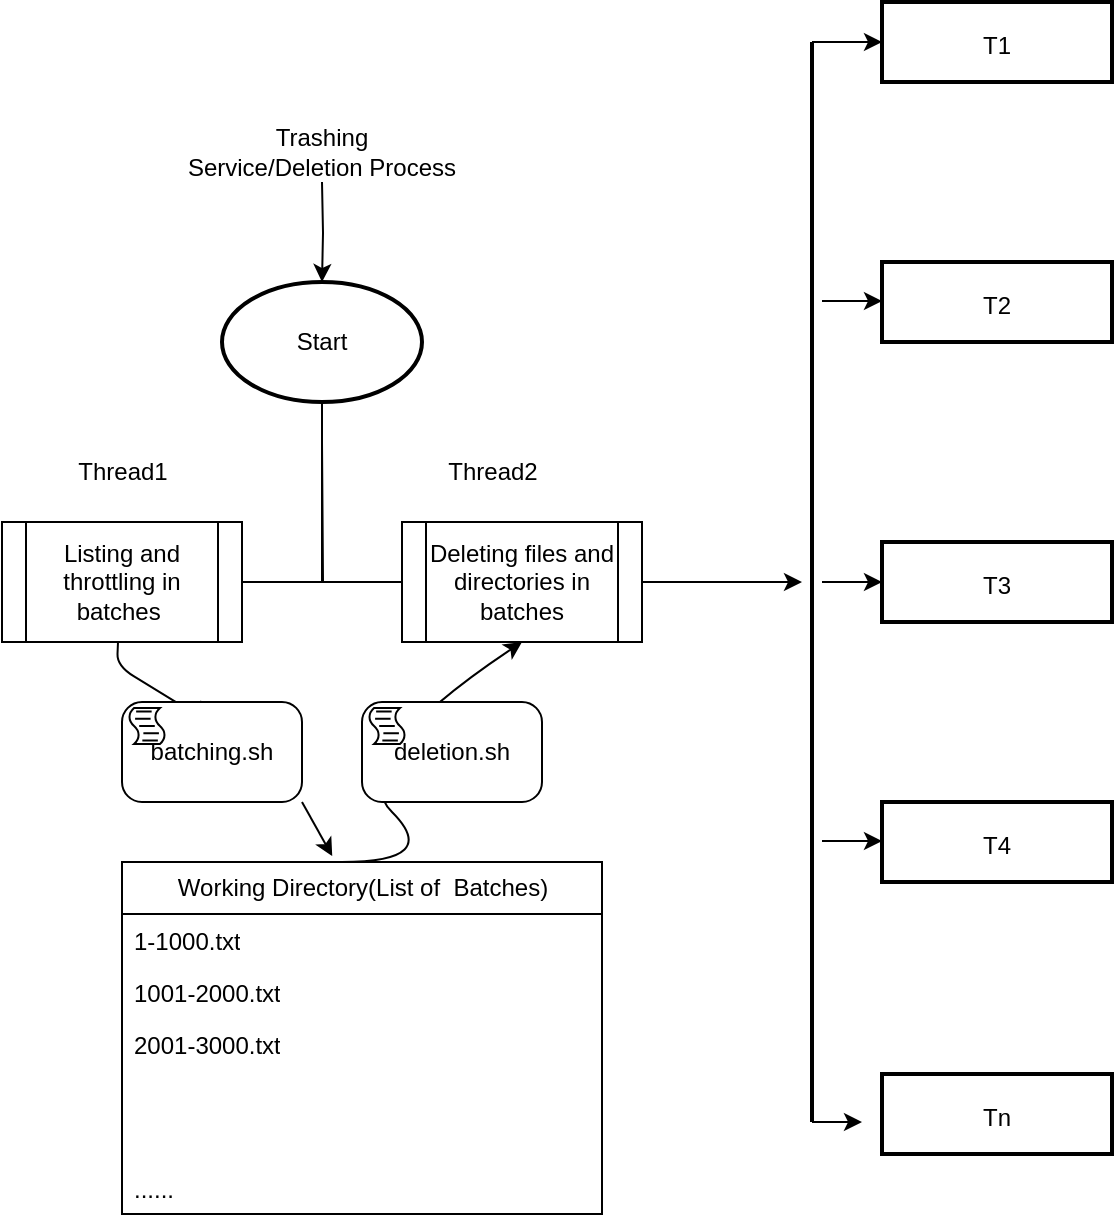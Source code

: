 <mxfile version="21.1.2" type="github">
  <diagram id="C5RBs43oDa-KdzZeNtuy" name="Page-1">
    <mxGraphModel dx="880" dy="1653" grid="1" gridSize="10" guides="1" tooltips="1" connect="1" arrows="1" fold="1" page="1" pageScale="1" pageWidth="827" pageHeight="1169" math="0" shadow="0">
      <root>
        <mxCell id="WIyWlLk6GJQsqaUBKTNV-0" />
        <mxCell id="WIyWlLk6GJQsqaUBKTNV-1" parent="WIyWlLk6GJQsqaUBKTNV-0" />
        <mxCell id="3tZebW2yL0NTeM2Al_U9-28" value="" style="edgeStyle=orthogonalEdgeStyle;rounded=0;orthogonalLoop=1;jettySize=auto;html=1;" parent="WIyWlLk6GJQsqaUBKTNV-1" target="3tZebW2yL0NTeM2Al_U9-27" edge="1">
          <mxGeometry relative="1" as="geometry">
            <mxPoint x="360" y="-1050" as="sourcePoint" />
          </mxGeometry>
        </mxCell>
        <mxCell id="3tZebW2yL0NTeM2Al_U9-27" value="Start" style="strokeWidth=2;html=1;shape=mxgraph.flowchart.start_1;whiteSpace=wrap;" parent="WIyWlLk6GJQsqaUBKTNV-1" vertex="1">
          <mxGeometry x="310" y="-1000" width="100" height="60" as="geometry" />
        </mxCell>
        <mxCell id="3tZebW2yL0NTeM2Al_U9-45" value="" style="edgeStyle=orthogonalEdgeStyle;sourcePerimeterSpacing=0;targetPerimeterSpacing=0;startArrow=none;endArrow=none;rounded=0;targetPortConstraint=eastwest;sourcePortConstraint=northsouth;curved=0;rounded=0;entryX=1;entryY=0.5;entryDx=0;entryDy=0;" parent="WIyWlLk6GJQsqaUBKTNV-1" target="3tZebW2yL0NTeM2Al_U9-88" edge="1">
          <mxGeometry relative="1" as="geometry">
            <mxPoint x="360" y="-920" as="sourcePoint" />
            <mxPoint x="350" y="-850" as="targetPoint" />
          </mxGeometry>
        </mxCell>
        <mxCell id="3tZebW2yL0NTeM2Al_U9-46" value="" style="edgeStyle=orthogonalEdgeStyle;sourcePerimeterSpacing=0;targetPerimeterSpacing=0;startArrow=none;endArrow=none;rounded=0;targetPortConstraint=eastwest;sourcePortConstraint=northsouth;curved=0;rounded=0;exitX=0.5;exitY=1;exitDx=0;exitDy=0;exitPerimeter=0;" parent="WIyWlLk6GJQsqaUBKTNV-1" source="3tZebW2yL0NTeM2Al_U9-27" edge="1">
          <mxGeometry relative="1" as="geometry">
            <mxPoint x="360" y="-920" as="sourcePoint" />
            <mxPoint x="400" y="-850" as="targetPoint" />
            <Array as="points">
              <mxPoint x="360" y="-850" />
            </Array>
          </mxGeometry>
        </mxCell>
        <mxCell id="3tZebW2yL0NTeM2Al_U9-131" value="" style="edgeStyle=orthogonalEdgeStyle;rounded=0;orthogonalLoop=1;jettySize=auto;html=1;" parent="WIyWlLk6GJQsqaUBKTNV-1" source="3tZebW2yL0NTeM2Al_U9-87" target="3tZebW2yL0NTeM2Al_U9-130" edge="1">
          <mxGeometry relative="1" as="geometry" />
        </mxCell>
        <mxCell id="3tZebW2yL0NTeM2Al_U9-87" value="Deleting files and directories in batches" style="shape=process;whiteSpace=wrap;html=1;backgroundOutline=1;" parent="WIyWlLk6GJQsqaUBKTNV-1" vertex="1">
          <mxGeometry x="400" y="-880" width="120" height="60" as="geometry" />
        </mxCell>
        <mxCell id="3tZebW2yL0NTeM2Al_U9-88" value="Listing and throttling in batches&amp;nbsp;" style="shape=process;whiteSpace=wrap;html=1;backgroundOutline=1;" parent="WIyWlLk6GJQsqaUBKTNV-1" vertex="1">
          <mxGeometry x="200" y="-880" width="120" height="60" as="geometry" />
        </mxCell>
        <mxCell id="3tZebW2yL0NTeM2Al_U9-92" value="Working Directory(List of&amp;nbsp; Batches)" style="swimlane;fontStyle=0;childLayout=stackLayout;horizontal=1;startSize=26;fillColor=none;horizontalStack=0;resizeParent=1;resizeParentMax=0;resizeLast=0;collapsible=1;marginBottom=0;html=1;" parent="WIyWlLk6GJQsqaUBKTNV-1" vertex="1">
          <mxGeometry x="260" y="-710" width="240" height="176" as="geometry" />
        </mxCell>
        <mxCell id="3tZebW2yL0NTeM2Al_U9-93" value="1-1000.txt" style="text;strokeColor=none;fillColor=none;align=left;verticalAlign=top;spacingLeft=4;spacingRight=4;overflow=hidden;rotatable=0;points=[[0,0.5],[1,0.5]];portConstraint=eastwest;whiteSpace=wrap;html=1;" parent="3tZebW2yL0NTeM2Al_U9-92" vertex="1">
          <mxGeometry y="26" width="240" height="26" as="geometry" />
        </mxCell>
        <mxCell id="3tZebW2yL0NTeM2Al_U9-94" value="1001-2000.txt" style="text;strokeColor=none;fillColor=none;align=left;verticalAlign=top;spacingLeft=4;spacingRight=4;overflow=hidden;rotatable=0;points=[[0,0.5],[1,0.5]];portConstraint=eastwest;whiteSpace=wrap;html=1;" parent="3tZebW2yL0NTeM2Al_U9-92" vertex="1">
          <mxGeometry y="52" width="240" height="26" as="geometry" />
        </mxCell>
        <mxCell id="3tZebW2yL0NTeM2Al_U9-95" value="2001-3000.txt" style="text;strokeColor=none;fillColor=none;align=left;verticalAlign=top;spacingLeft=4;spacingRight=4;overflow=hidden;rotatable=0;points=[[0,0.5],[1,0.5]];portConstraint=eastwest;whiteSpace=wrap;html=1;" parent="3tZebW2yL0NTeM2Al_U9-92" vertex="1">
          <mxGeometry y="78" width="240" height="72" as="geometry" />
        </mxCell>
        <mxCell id="3tZebW2yL0NTeM2Al_U9-97" value="......" style="text;strokeColor=none;fillColor=none;align=left;verticalAlign=top;spacingLeft=4;spacingRight=4;overflow=hidden;rotatable=0;points=[[0,0.5],[1,0.5]];portConstraint=eastwest;whiteSpace=wrap;html=1;" parent="3tZebW2yL0NTeM2Al_U9-92" vertex="1">
          <mxGeometry y="150" width="240" height="26" as="geometry" />
        </mxCell>
        <mxCell id="3tZebW2yL0NTeM2Al_U9-96" value="Thread1" style="text;html=1;align=center;verticalAlign=middle;resizable=0;points=[];autosize=1;strokeColor=none;fillColor=none;" parent="WIyWlLk6GJQsqaUBKTNV-1" vertex="1">
          <mxGeometry x="225" y="-920" width="70" height="30" as="geometry" />
        </mxCell>
        <mxCell id="3tZebW2yL0NTeM2Al_U9-101" value="" style="html=1;rounded=1;curved=0;sourcePerimeterSpacing=0;targetPerimeterSpacing=0;startSize=6;endSize=6;noEdgeStyle=1;orthogonal=1;entryX=0.438;entryY=-0.017;entryDx=0;entryDy=0;entryPerimeter=0;" parent="WIyWlLk6GJQsqaUBKTNV-1" target="3tZebW2yL0NTeM2Al_U9-92" edge="1" source="S4s_6eEpdWKWXaanI9Ue-1">
          <mxGeometry relative="1" as="geometry">
            <mxPoint x="258" y="-820" as="sourcePoint" />
            <mxPoint x="300" y="-768" as="targetPoint" />
            <Array as="points" />
          </mxGeometry>
        </mxCell>
        <mxCell id="3tZebW2yL0NTeM2Al_U9-102" value="" style="curved=1;endArrow=classic;html=1;rounded=0;entryX=0.5;entryY=1;entryDx=0;entryDy=0;" parent="WIyWlLk6GJQsqaUBKTNV-1" target="3tZebW2yL0NTeM2Al_U9-87" edge="1">
          <mxGeometry width="50" height="50" relative="1" as="geometry">
            <mxPoint x="370" y="-710" as="sourcePoint" />
            <mxPoint x="420" y="-760" as="targetPoint" />
            <Array as="points">
              <mxPoint x="420" y="-710" />
              <mxPoint x="370" y="-760" />
            </Array>
          </mxGeometry>
        </mxCell>
        <mxCell id="3tZebW2yL0NTeM2Al_U9-127" value="Trashing&lt;br style=&quot;text-align: left;&quot;&gt;&lt;span style=&quot;text-align: left;&quot;&gt;Service/Deletion Process&lt;/span&gt;" style="text;html=1;strokeColor=none;fillColor=none;align=center;verticalAlign=middle;whiteSpace=wrap;rounded=0;" parent="WIyWlLk6GJQsqaUBKTNV-1" vertex="1">
          <mxGeometry x="290" y="-1090" width="140" height="50" as="geometry" />
        </mxCell>
        <mxCell id="3tZebW2yL0NTeM2Al_U9-133" value="" style="edgeStyle=orthogonalEdgeStyle;rounded=0;orthogonalLoop=1;jettySize=auto;html=1;" parent="WIyWlLk6GJQsqaUBKTNV-1" source="3tZebW2yL0NTeM2Al_U9-130" target="3tZebW2yL0NTeM2Al_U9-132" edge="1">
          <mxGeometry relative="1" as="geometry" />
        </mxCell>
        <mxCell id="3tZebW2yL0NTeM2Al_U9-141" style="edgeStyle=orthogonalEdgeStyle;rounded=0;orthogonalLoop=1;jettySize=auto;html=1;exitX=0;exitY=0.5;exitDx=0;exitDy=0;exitPerimeter=0;entryX=0;entryY=0.5;entryDx=0;entryDy=0;" parent="WIyWlLk6GJQsqaUBKTNV-1" source="3tZebW2yL0NTeM2Al_U9-130" target="3tZebW2yL0NTeM2Al_U9-138" edge="1">
          <mxGeometry relative="1" as="geometry" />
        </mxCell>
        <mxCell id="3tZebW2yL0NTeM2Al_U9-145" style="edgeStyle=orthogonalEdgeStyle;rounded=0;orthogonalLoop=1;jettySize=auto;html=1;exitX=1;exitY=0.5;exitDx=0;exitDy=0;exitPerimeter=0;" parent="WIyWlLk6GJQsqaUBKTNV-1" source="3tZebW2yL0NTeM2Al_U9-130" edge="1">
          <mxGeometry relative="1" as="geometry">
            <mxPoint x="630" y="-580" as="targetPoint" />
          </mxGeometry>
        </mxCell>
        <mxCell id="3tZebW2yL0NTeM2Al_U9-130" value="" style="line;strokeWidth=2;direction=south;html=1;" parent="WIyWlLk6GJQsqaUBKTNV-1" vertex="1">
          <mxGeometry x="600" y="-1120" width="10" height="540" as="geometry" />
        </mxCell>
        <mxCell id="3tZebW2yL0NTeM2Al_U9-132" value="T3" style="whiteSpace=wrap;html=1;verticalAlign=top;strokeWidth=2;labelBackgroundColor=default;spacingTop=8;" parent="WIyWlLk6GJQsqaUBKTNV-1" vertex="1">
          <mxGeometry x="640" y="-870" width="115" height="40" as="geometry" />
        </mxCell>
        <mxCell id="3tZebW2yL0NTeM2Al_U9-137" value="T2" style="whiteSpace=wrap;html=1;verticalAlign=top;strokeWidth=2;labelBackgroundColor=default;spacingTop=8;" parent="WIyWlLk6GJQsqaUBKTNV-1" vertex="1">
          <mxGeometry x="640" y="-1010" width="115" height="40" as="geometry" />
        </mxCell>
        <mxCell id="3tZebW2yL0NTeM2Al_U9-138" value="T1" style="whiteSpace=wrap;html=1;verticalAlign=top;strokeWidth=2;labelBackgroundColor=default;spacingTop=8;" parent="WIyWlLk6GJQsqaUBKTNV-1" vertex="1">
          <mxGeometry x="640" y="-1140" width="115" height="40" as="geometry" />
        </mxCell>
        <mxCell id="3tZebW2yL0NTeM2Al_U9-142" value="" style="edgeStyle=orthogonalEdgeStyle;rounded=0;orthogonalLoop=1;jettySize=auto;html=1;" parent="WIyWlLk6GJQsqaUBKTNV-1" edge="1">
          <mxGeometry relative="1" as="geometry">
            <mxPoint x="610" y="-990.5" as="sourcePoint" />
            <mxPoint x="640" y="-990.5" as="targetPoint" />
          </mxGeometry>
        </mxCell>
        <mxCell id="3tZebW2yL0NTeM2Al_U9-143" value="Tn" style="whiteSpace=wrap;html=1;verticalAlign=top;strokeWidth=2;labelBackgroundColor=default;spacingTop=8;" parent="WIyWlLk6GJQsqaUBKTNV-1" vertex="1">
          <mxGeometry x="640" y="-604" width="115" height="40" as="geometry" />
        </mxCell>
        <mxCell id="3tZebW2yL0NTeM2Al_U9-146" value="T4" style="whiteSpace=wrap;html=1;verticalAlign=top;strokeWidth=2;labelBackgroundColor=default;spacingTop=8;" parent="WIyWlLk6GJQsqaUBKTNV-1" vertex="1">
          <mxGeometry x="640" y="-740" width="115" height="40" as="geometry" />
        </mxCell>
        <mxCell id="3tZebW2yL0NTeM2Al_U9-148" value="" style="edgeStyle=orthogonalEdgeStyle;rounded=0;orthogonalLoop=1;jettySize=auto;html=1;" parent="WIyWlLk6GJQsqaUBKTNV-1" edge="1">
          <mxGeometry relative="1" as="geometry">
            <mxPoint x="610" y="-720.5" as="sourcePoint" />
            <mxPoint x="640" y="-720.5" as="targetPoint" />
          </mxGeometry>
        </mxCell>
        <mxCell id="S4s_6eEpdWKWXaanI9Ue-2" value="" style="html=1;rounded=1;curved=0;sourcePerimeterSpacing=0;targetPerimeterSpacing=0;startSize=6;endSize=6;noEdgeStyle=1;orthogonal=1;entryX=0.438;entryY=-0.017;entryDx=0;entryDy=0;entryPerimeter=0;" edge="1" parent="WIyWlLk6GJQsqaUBKTNV-1" target="S4s_6eEpdWKWXaanI9Ue-1">
          <mxGeometry relative="1" as="geometry">
            <mxPoint x="258" y="-820" as="sourcePoint" />
            <mxPoint x="365" y="-713" as="targetPoint" />
            <Array as="points">
              <mxPoint x="257.5" y="-808" />
              <mxPoint x="300" y="-782" />
            </Array>
          </mxGeometry>
        </mxCell>
        <mxCell id="S4s_6eEpdWKWXaanI9Ue-1" value="batching.sh" style="points=[[0.25,0,0],[0.5,0,0],[0.75,0,0],[1,0.25,0],[1,0.5,0],[1,0.75,0],[0.75,1,0],[0.5,1,0],[0.25,1,0],[0,0.75,0],[0,0.5,0],[0,0.25,0]];shape=mxgraph.bpmn.task;whiteSpace=wrap;rectStyle=rounded;size=10;html=1;container=1;expand=0;collapsible=0;taskMarker=script;" vertex="1" parent="WIyWlLk6GJQsqaUBKTNV-1">
          <mxGeometry x="260" y="-790" width="90" height="50" as="geometry" />
        </mxCell>
        <mxCell id="S4s_6eEpdWKWXaanI9Ue-3" value="deletion.sh" style="points=[[0.25,0,0],[0.5,0,0],[0.75,0,0],[1,0.25,0],[1,0.5,0],[1,0.75,0],[0.75,1,0],[0.5,1,0],[0.25,1,0],[0,0.75,0],[0,0.5,0],[0,0.25,0]];shape=mxgraph.bpmn.task;whiteSpace=wrap;rectStyle=rounded;size=10;html=1;container=1;expand=0;collapsible=0;taskMarker=script;" vertex="1" parent="WIyWlLk6GJQsqaUBKTNV-1">
          <mxGeometry x="380" y="-790" width="90" height="50" as="geometry" />
        </mxCell>
        <mxCell id="S4s_6eEpdWKWXaanI9Ue-4" value="Thread2" style="text;html=1;align=center;verticalAlign=middle;resizable=0;points=[];autosize=1;strokeColor=none;fillColor=none;" vertex="1" parent="WIyWlLk6GJQsqaUBKTNV-1">
          <mxGeometry x="410" y="-920" width="70" height="30" as="geometry" />
        </mxCell>
      </root>
    </mxGraphModel>
  </diagram>
</mxfile>
